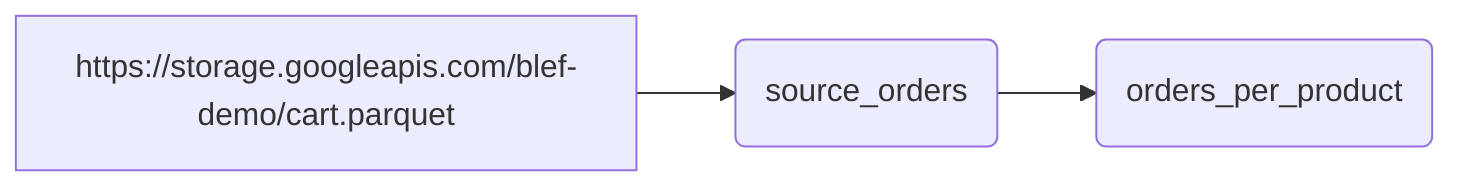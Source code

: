 flowchart LR
  orders_per_product(orders_per_product)
  source_orders --> orders_per_product
  source_orders(source_orders)
  https://storage.googleapis.com/blef-demo/cart.parquet --> source_orders
